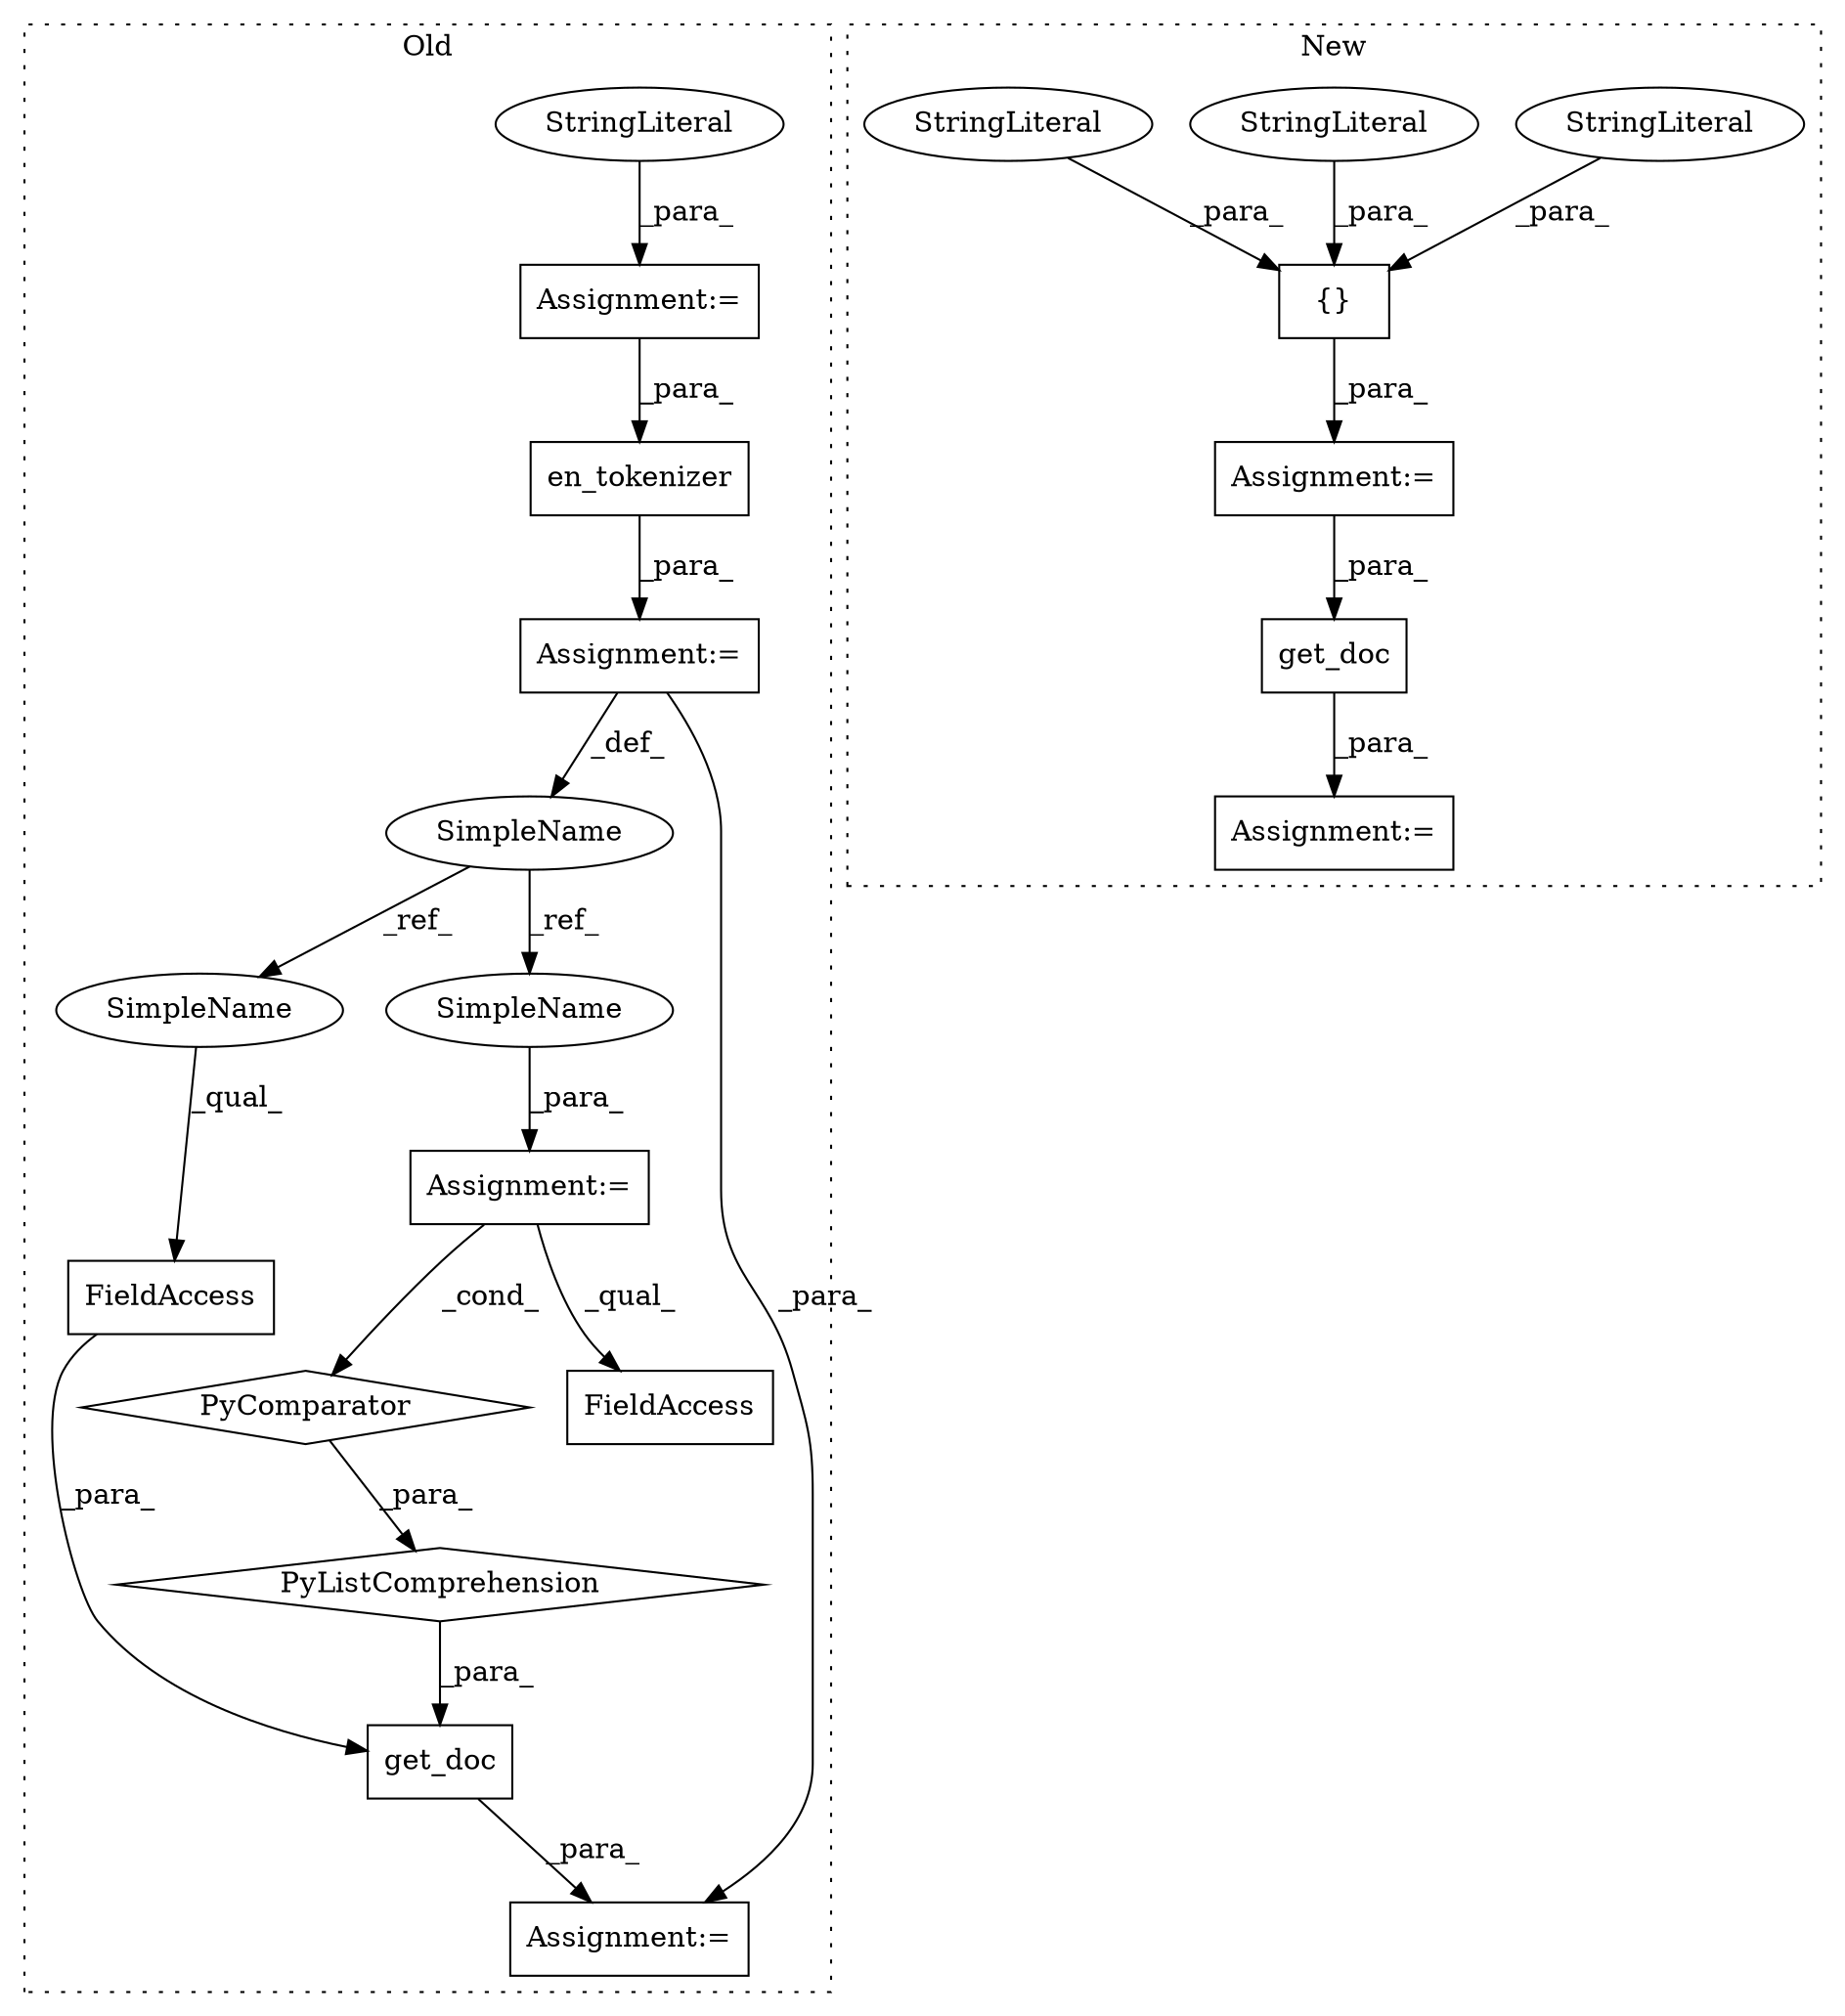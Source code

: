 digraph G {
subgraph cluster0 {
1 [label="PyListComprehension" a="109" s="1924" l="94" shape="diamond"];
3 [label="PyComparator" a="113" s="1988" l="22" shape="diamond"];
5 [label="en_tokenizer" a="32" s="1864,1881" l="13,1" shape="box"];
6 [label="get_doc" a="32" s="1892,2016" l="8,1" shape="box"];
7 [label="FieldAccess" a="22" s="1900" l="12" shape="box"];
8 [label="FieldAccess" a="22" s="1924" l="6" shape="box"];
9 [label="SimpleName" a="42" s="1857" l="6" shape="ellipse"];
10 [label="Assignment:=" a="7" s="1988" l="22" shape="box"];
11 [label="Assignment:=" a="7" s="1863" l="1" shape="box"];
13 [label="Assignment:=" a="7" s="1782" l="1" shape="box"];
14 [label="StringLiteral" a="45" s="1783" l="18" shape="ellipse"];
15 [label="Assignment:=" a="7" s="1891" l="1" shape="box"];
20 [label="SimpleName" a="42" s="1900" l="6" shape="ellipse"];
21 [label="SimpleName" a="42" s="1995" l="6" shape="ellipse"];
label = "Old";
style="dotted";
}
subgraph cluster1 {
2 [label="get_doc" a="32" s="1742,1768" l="8,1" shape="box"];
4 [label="{}" a="4" s="1655,1681" l="1,1" shape="box"];
12 [label="Assignment:=" a="7" s="1741" l="1" shape="box"];
16 [label="Assignment:=" a="7" s="1642" l="1" shape="box"];
17 [label="StringLiteral" a="45" s="1656" l="3" shape="ellipse"];
18 [label="StringLiteral" a="45" s="1678" l="3" shape="ellipse"];
19 [label="StringLiteral" a="45" s="1660" l="6" shape="ellipse"];
label = "New";
style="dotted";
}
1 -> 6 [label="_para_"];
2 -> 12 [label="_para_"];
3 -> 1 [label="_para_"];
4 -> 16 [label="_para_"];
5 -> 11 [label="_para_"];
6 -> 15 [label="_para_"];
7 -> 6 [label="_para_"];
9 -> 20 [label="_ref_"];
9 -> 21 [label="_ref_"];
10 -> 3 [label="_cond_"];
10 -> 8 [label="_qual_"];
11 -> 15 [label="_para_"];
11 -> 9 [label="_def_"];
13 -> 5 [label="_para_"];
14 -> 13 [label="_para_"];
16 -> 2 [label="_para_"];
17 -> 4 [label="_para_"];
18 -> 4 [label="_para_"];
19 -> 4 [label="_para_"];
20 -> 7 [label="_qual_"];
21 -> 10 [label="_para_"];
}